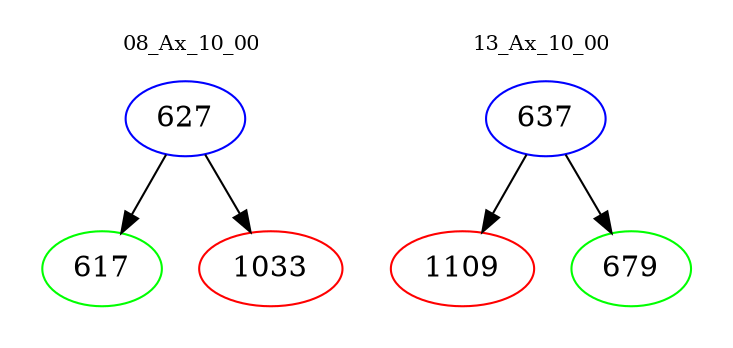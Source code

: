 digraph{
subgraph cluster_0 {
color = white
label = "08_Ax_10_00";
fontsize=10;
T0_627 [label="627", color="blue"]
T0_627 -> T0_617 [color="black"]
T0_617 [label="617", color="green"]
T0_627 -> T0_1033 [color="black"]
T0_1033 [label="1033", color="red"]
}
subgraph cluster_1 {
color = white
label = "13_Ax_10_00";
fontsize=10;
T1_637 [label="637", color="blue"]
T1_637 -> T1_1109 [color="black"]
T1_1109 [label="1109", color="red"]
T1_637 -> T1_679 [color="black"]
T1_679 [label="679", color="green"]
}
}
